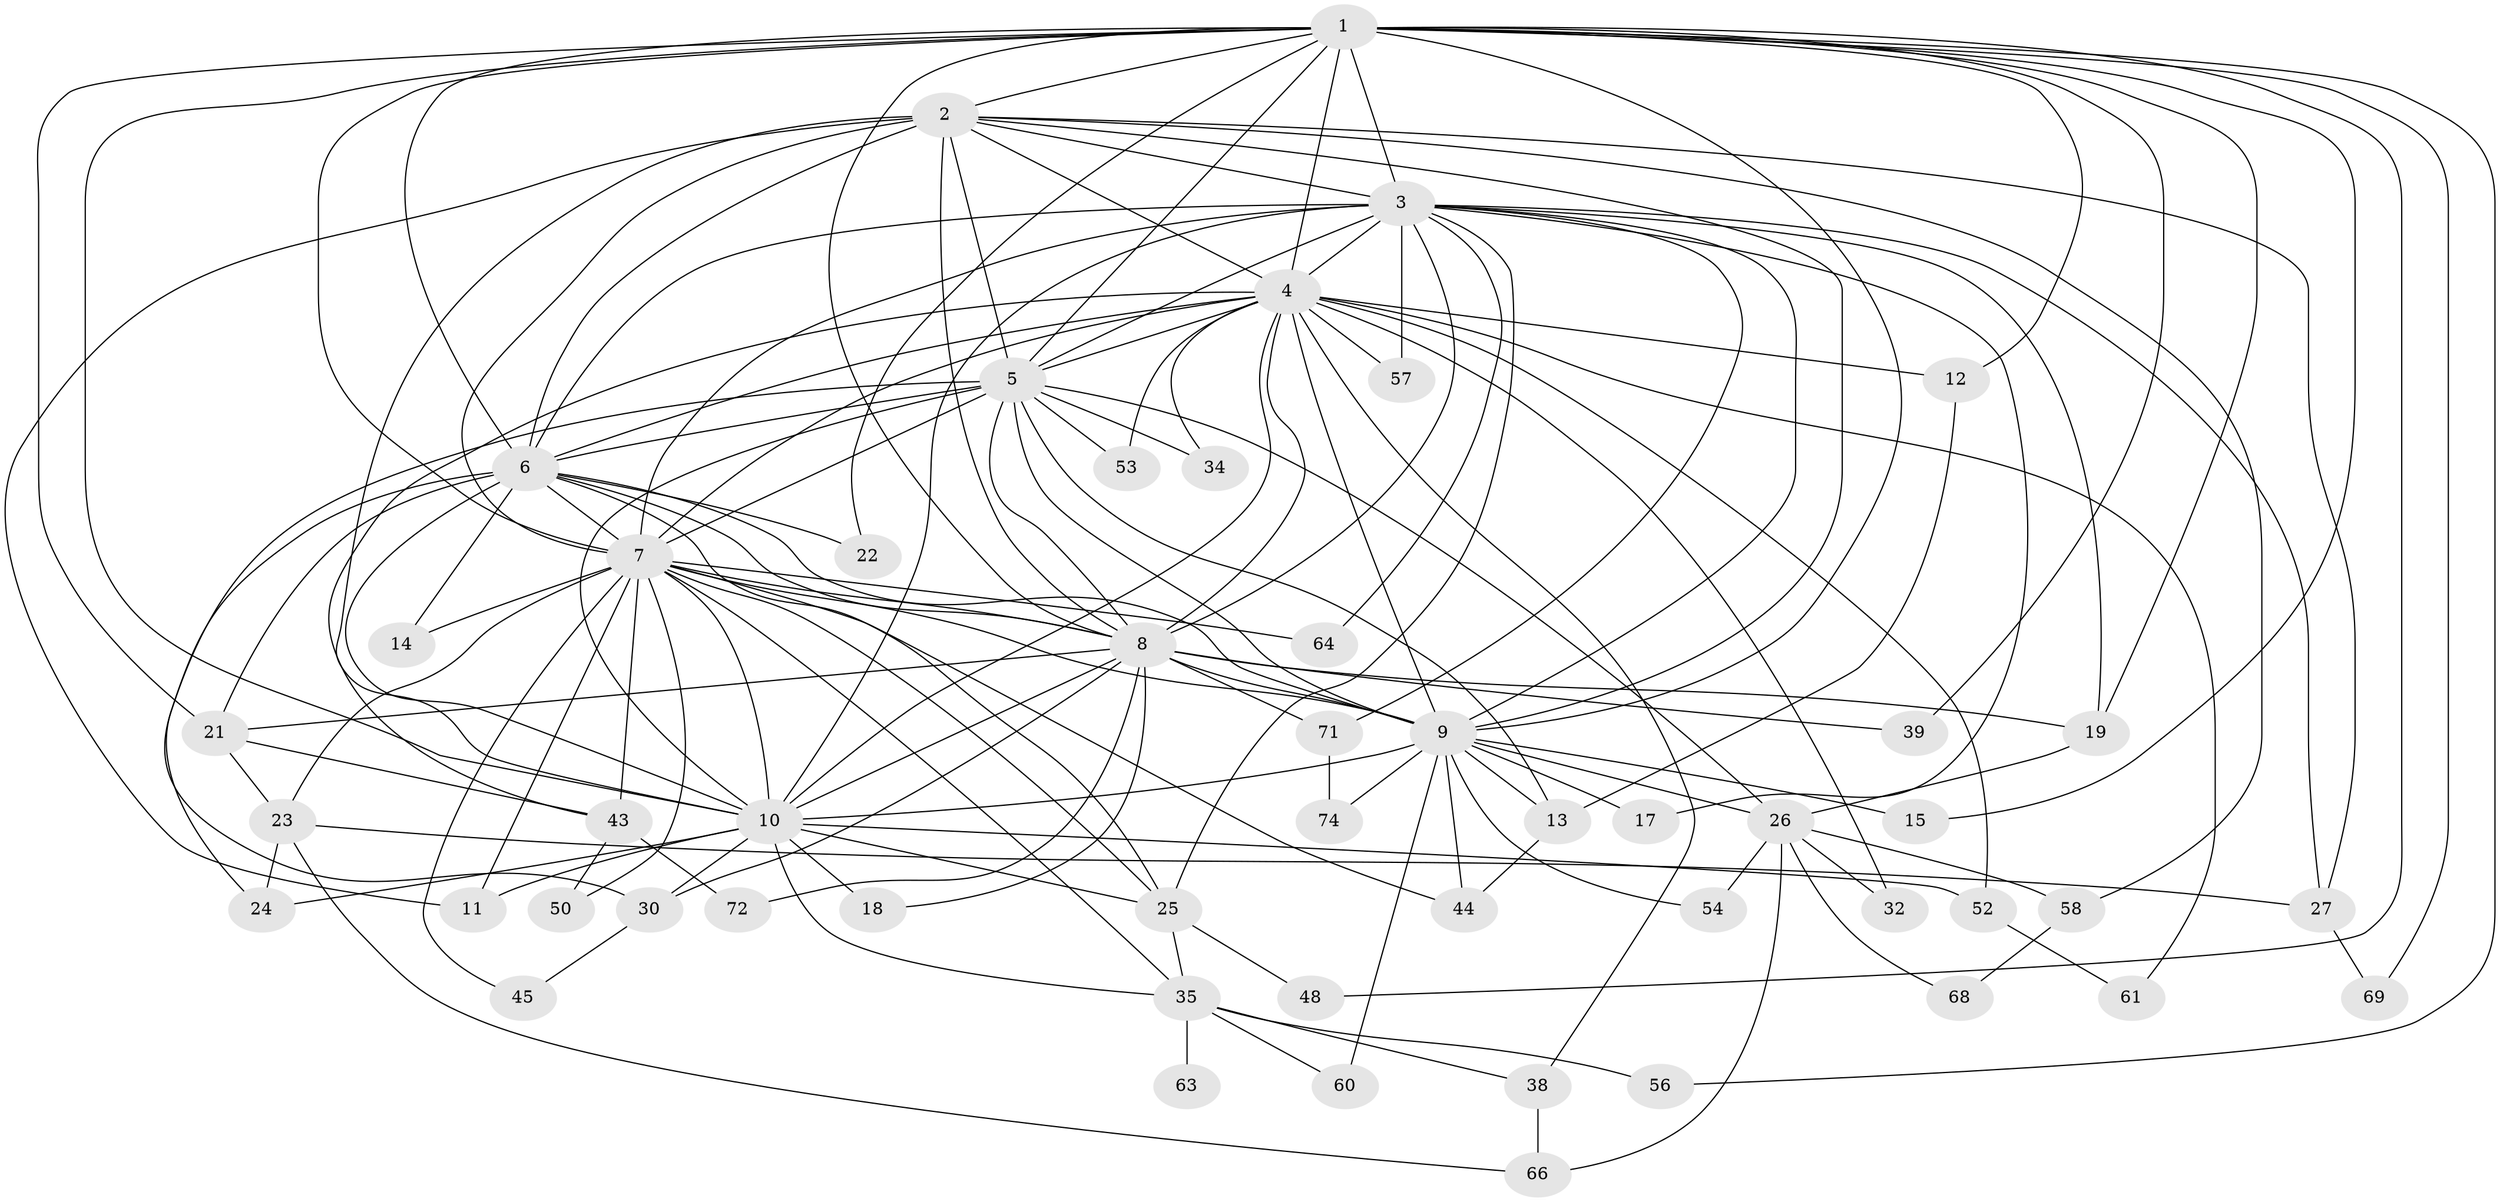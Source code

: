 // original degree distribution, {20: 0.013513513513513514, 13: 0.013513513513513514, 17: 0.02702702702702703, 18: 0.013513513513513514, 14: 0.02702702702702703, 19: 0.02702702702702703, 15: 0.013513513513513514, 3: 0.16216216216216217, 4: 0.10810810810810811, 2: 0.5135135135135135, 5: 0.02702702702702703, 6: 0.04054054054054054, 8: 0.013513513513513514}
// Generated by graph-tools (version 1.1) at 2025/11/02/27/25 16:11:07]
// undirected, 52 vertices, 142 edges
graph export_dot {
graph [start="1"]
  node [color=gray90,style=filled];
  1 [super="+42"];
  2 [super="+16"];
  3 [super="+37"];
  4 [super="+41"];
  5 [super="+40"];
  6 [super="+62"];
  7 [super="+20"];
  8 [super="+67"];
  9 [super="+49"];
  10;
  11 [super="+47"];
  12;
  13 [super="+29"];
  14;
  15;
  17;
  18;
  19;
  21 [super="+31"];
  22;
  23 [super="+65"];
  24 [super="+33"];
  25 [super="+28"];
  26 [super="+51"];
  27 [super="+46"];
  30 [super="+55"];
  32;
  34;
  35 [super="+36"];
  38;
  39;
  43 [super="+70"];
  44 [super="+59"];
  45;
  48;
  50;
  52;
  53;
  54;
  56;
  57;
  58;
  60;
  61;
  63;
  64;
  66 [super="+73"];
  68;
  69;
  71;
  72;
  74;
  1 -- 2;
  1 -- 3 [weight=2];
  1 -- 4 [weight=2];
  1 -- 5;
  1 -- 6;
  1 -- 7;
  1 -- 8;
  1 -- 9;
  1 -- 10;
  1 -- 12;
  1 -- 15;
  1 -- 19;
  1 -- 21;
  1 -- 22;
  1 -- 39;
  1 -- 48;
  1 -- 56;
  1 -- 69;
  2 -- 3;
  2 -- 4;
  2 -- 5 [weight=2];
  2 -- 6;
  2 -- 7;
  2 -- 8;
  2 -- 9;
  2 -- 10;
  2 -- 11;
  2 -- 27;
  2 -- 58;
  3 -- 4;
  3 -- 5;
  3 -- 6;
  3 -- 7;
  3 -- 8;
  3 -- 9;
  3 -- 10;
  3 -- 17;
  3 -- 19;
  3 -- 25;
  3 -- 57;
  3 -- 64;
  3 -- 71;
  3 -- 27;
  4 -- 5;
  4 -- 6;
  4 -- 7;
  4 -- 8;
  4 -- 9 [weight=2];
  4 -- 10;
  4 -- 12;
  4 -- 32;
  4 -- 34;
  4 -- 38;
  4 -- 43;
  4 -- 53;
  4 -- 57;
  4 -- 61;
  4 -- 52;
  5 -- 6;
  5 -- 7;
  5 -- 8;
  5 -- 9;
  5 -- 10;
  5 -- 13;
  5 -- 34;
  5 -- 53;
  5 -- 26;
  5 -- 30;
  6 -- 7;
  6 -- 8;
  6 -- 9;
  6 -- 10;
  6 -- 14;
  6 -- 21;
  6 -- 22;
  6 -- 25;
  6 -- 24;
  7 -- 8;
  7 -- 9;
  7 -- 10 [weight=2];
  7 -- 11;
  7 -- 14;
  7 -- 25;
  7 -- 35;
  7 -- 44;
  7 -- 45;
  7 -- 50;
  7 -- 64;
  7 -- 43;
  7 -- 23 [weight=2];
  8 -- 9;
  8 -- 10;
  8 -- 18;
  8 -- 30;
  8 -- 39;
  8 -- 71;
  8 -- 72;
  8 -- 19;
  8 -- 21;
  9 -- 10;
  9 -- 15 [weight=2];
  9 -- 17;
  9 -- 26;
  9 -- 54;
  9 -- 60;
  9 -- 74;
  9 -- 44;
  9 -- 13;
  10 -- 11;
  10 -- 18;
  10 -- 24;
  10 -- 30;
  10 -- 52;
  10 -- 25;
  10 -- 35;
  12 -- 13;
  13 -- 44;
  19 -- 26;
  21 -- 23;
  21 -- 43;
  23 -- 24;
  23 -- 27;
  23 -- 66;
  25 -- 35;
  25 -- 48;
  26 -- 32;
  26 -- 54;
  26 -- 58;
  26 -- 66;
  26 -- 68;
  27 -- 69;
  30 -- 45;
  35 -- 38;
  35 -- 60;
  35 -- 63 [weight=2];
  35 -- 56;
  38 -- 66;
  43 -- 50;
  43 -- 72;
  52 -- 61;
  58 -- 68;
  71 -- 74;
}
